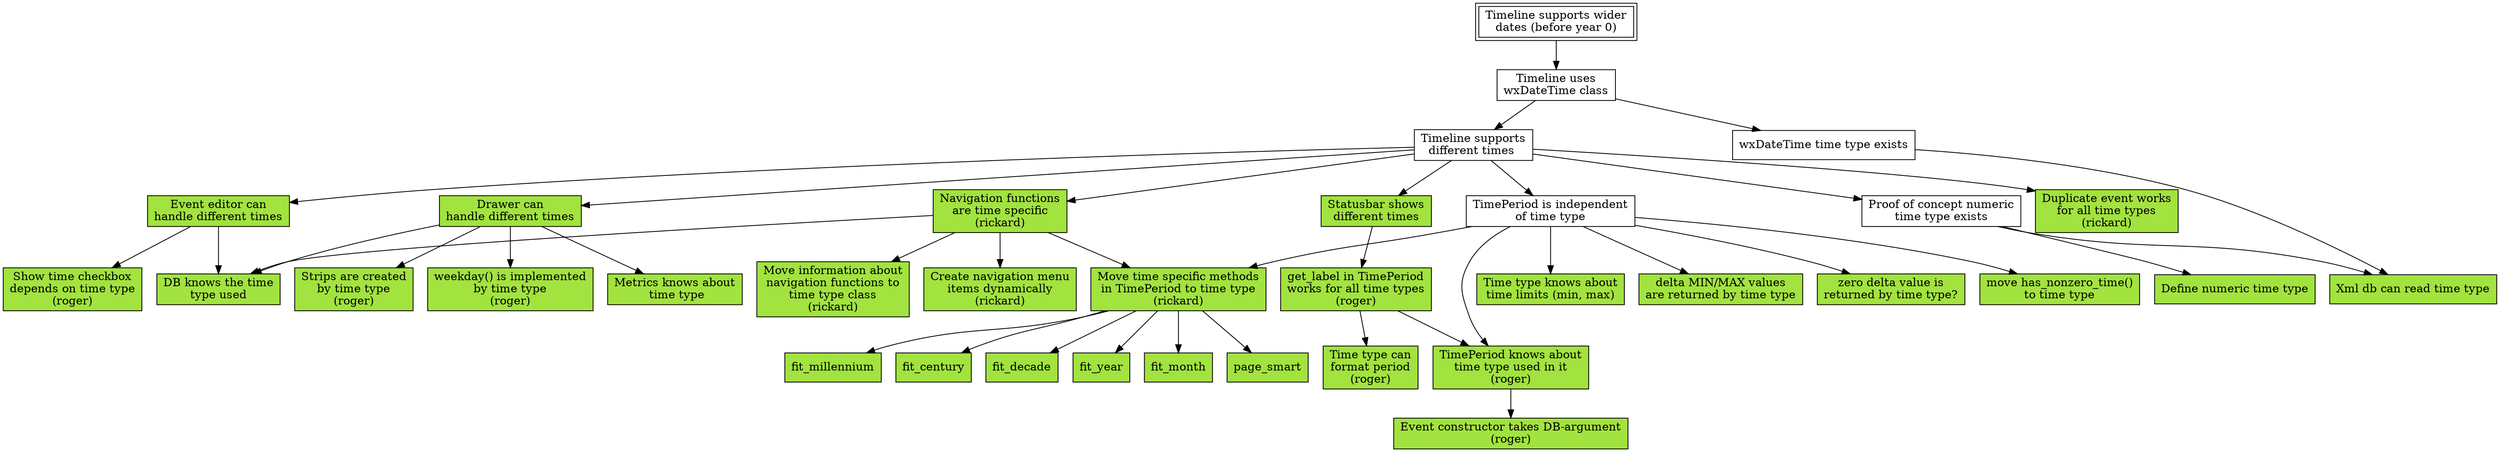 digraph mikado
{
    node [shape=box];

    wider_dates [label="Timeline supports wider\ndates (before year 0)"];
    wider_dates [peripheries=2];
        wider_dates -> switch_to_wx_time;

    switch_to_wx_time [label="Timeline uses\nwxDateTime class"];
        switch_to_wx_time -> different_time;
        switch_to_wx_time -> wx_time_type;

    different_time [label="Timeline supports\ndifferent times "];
        different_time -> event_editor;
        different_time -> drawer;
        different_time -> navigation;
        different_time -> status_bar;
        different_time -> time_period_independent;
        different_time -> numeric_time_type;
        different_time -> duplicate_event;

    numeric_time_type [label="Proof of concept numeric\ntime type exists"];
        numeric_time_type -> define_numeric_time_type;
        numeric_time_type -> db_reads_time_type;

    wx_time_type [label="wxDateTime time type exists"];
        wx_time_type -> db_reads_time_type;

    time_period_independent [label="TimePeriod is independent\nof time type"];
        time_period_independent -> time_period_knows_type;
        time_period_independent -> time_period;
        time_period_independent -> time_limits_in_time_type;
        time_period_independent -> min_max_zoom_delta_in_time_type;
        time_period_independent -> zero_delta_created_by_time_type;
        time_period_independent -> has_nonzero_time_to_time_type

    event_editor [label="Event editor can\nhandle different times"];
    event_editor [style=filled,fillcolor="#A2E33F"];
        event_editor -> show_time;
        event_editor -> db_has_type_info;

    drawer [label="Drawer can\nhandle different times"];
    drawer [style=filled,fillcolor="#A2E33F"];
        drawer -> db_has_type_info;
        drawer -> strips_in_time_type;
	drawer -> weekday_in_time_type;
	drawer -> metrics_knows_about_time_type;
	
    navigation [label="Navigation functions\nare time specific\n(rickard)"];
    navigation [style=filled,fillcolor="#A2E33F"];
        navigation -> db_has_type_info;
        navigation -> move_nav_to_time_type;
        navigation -> create_menu_items_dynamically;
        navigation -> time_period;

    time_period [label="Move time specific methods\nin TimePeriod to time type\n(rickard)"];
    time_period [style=filled,fillcolor="#A2E33F"];
        time_period -> fit_millennium;
        time_period -> fit_century;
        time_period -> fit_decade;
        time_period -> fit_year;
        time_period -> fit_month;
        time_period -> page_smart;

    status_bar [label="Statusbar shows\ndifferent times"];
    status_bar [style=filled,fillcolor="#A2E33F"];
        status_bar -> get_label;
        get_label -> time_period_knows_type;

    get_label [label="get_label in TimePeriod\nworks for all time types\n(roger)"];
    get_label [style=filled,fillcolor="#A2E33F"];
        get_label -> type_format;

    time_period_knows_type [label="TimePeriod knows about\ntime type used in it\n(roger)"];
    time_period_knows_type [style=filled,fillcolor="#A2E33F"];
	time_period_knows_type -> event_constructor;

    // Leaves

    define_numeric_time_type [label="Define numeric time type"];
    define_numeric_time_type [style=filled,fillcolor="#A2E33F"];

    db_reads_time_type [label="Xml db can read time type"];
    db_reads_time_type [style=filled,fillcolor="#A2E33F"];

    show_time [label="Show time checkbox\ndepends on time type\n(roger)"];
    show_time [style=filled,fillcolor="#A2E33F"];

    db_has_type_info [label="DB knows the time\ntype used"];
    db_has_type_info [style=filled,fillcolor="#A2E33F"];

    move_nav_to_time_type [label="Move information about\nnavigation functions to\ntime type class\n(rickard)"];
    move_nav_to_time_type [style=filled,fillcolor="#A2E33F"];

    create_menu_items_dynamically [label="Create navigation menu\nitems dynamically\n(rickard)"];
    create_menu_items_dynamically [style=filled,fillcolor="#A2E33F"];

    type_format [label="Time type can\nformat period\n(roger)"];
    type_format [style=filled,fillcolor="#A2E33F"];
    
    event_constructor [label="Event constructor takes DB-argument\n(roger)"];
    event_constructor [style=filled,fillcolor="#A2E33F"];

    strips_in_time_type [label="Strips are created\nby time type\n(roger)"];
    strips_in_time_type [style=filled,fillcolor="#A2E33F"];

    time_limits_in_time_type [label="Time type knows about\ntime limits (min, max)"];
    time_limits_in_time_type [style=filled,fillcolor="#A2E33F"];
    
    weekday_in_time_type [label="weekday() is implemented\nby time type\n(roger)"]
    weekday_in_time_type [style=filled,fillcolor="#A2E33F"];
    fit_millennium [style=filled,fillcolor="#A2E33F"];
    fit_century [style=filled,fillcolor="#A2E33F"];
    fit_decade [style=filled,fillcolor="#A2E33F"];
    fit_year [style=filled,fillcolor="#A2E33F"];
    fit_month [style=filled,fillcolor="#A2E33F"];
    page_smart [style=filled,fillcolor="#A2E33F"];

    min_max_zoom_delta_in_time_type [label="delta MIN/MAX values\nare returned by time type"];
    min_max_zoom_delta_in_time_type [style=filled,fillcolor="#A2E33F"];
    
    zero_delta_created_by_time_type [label="zero delta value is\nreturned by time type?"];
    zero_delta_created_by_time_type [style=filled,fillcolor="#A2E33F"];

    duplicate_event [label="Duplicate event works\nfor all time types\n(rickard)"];
    duplicate_event [style=filled,fillcolor="#A2E33F"];

    metrics_knows_about_time_type [label="Metrics knows about\n time type"];
    metrics_knows_about_time_type [style=filled,fillcolor="#A2E33F"];
    
    has_nonzero_time_to_time_type [label="move has_nonzero_time()\nto time type"];
    has_nonzero_time_to_time_type [style=filled,fillcolor="#A2E33F"];
}
